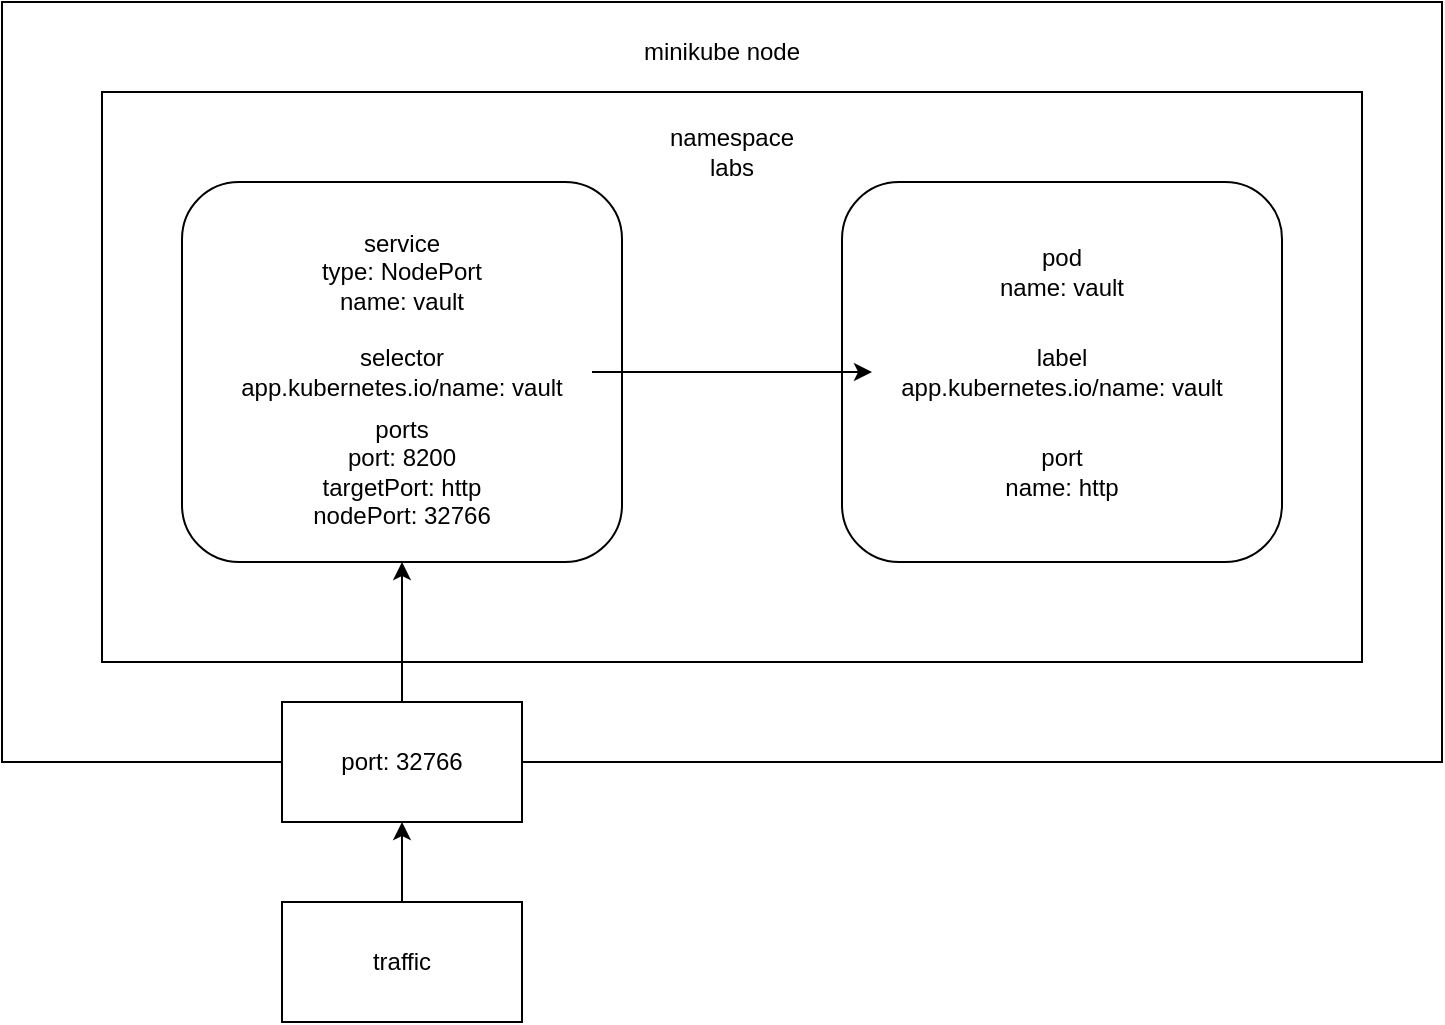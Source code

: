 <mxfile version="22.0.2" type="device">
  <diagram name="Страница — 1" id="Im1ipqhpt82EnKc-YsLn">
    <mxGraphModel dx="906" dy="674" grid="1" gridSize="10" guides="1" tooltips="1" connect="1" arrows="1" fold="1" page="1" pageScale="1" pageWidth="827" pageHeight="1169" math="0" shadow="0">
      <root>
        <mxCell id="0" />
        <mxCell id="1" parent="0" />
        <mxCell id="A7DEZniaGQUI35fXbSPs-15" value="" style="rounded=0;whiteSpace=wrap;html=1;" vertex="1" parent="1">
          <mxGeometry x="40" y="90" width="720" height="380" as="geometry" />
        </mxCell>
        <mxCell id="A7DEZniaGQUI35fXbSPs-2" value="" style="rounded=0;whiteSpace=wrap;html=1;" vertex="1" parent="1">
          <mxGeometry x="90" y="135" width="630" height="285" as="geometry" />
        </mxCell>
        <mxCell id="A7DEZniaGQUI35fXbSPs-3" value="" style="rounded=1;whiteSpace=wrap;html=1;" vertex="1" parent="1">
          <mxGeometry x="460" y="180" width="220" height="190" as="geometry" />
        </mxCell>
        <mxCell id="A7DEZniaGQUI35fXbSPs-4" value="pod&lt;br&gt;name: vault" style="text;html=1;strokeColor=none;fillColor=none;align=center;verticalAlign=middle;whiteSpace=wrap;rounded=0;" vertex="1" parent="1">
          <mxGeometry x="510" y="210" width="120" height="30" as="geometry" />
        </mxCell>
        <mxCell id="A7DEZniaGQUI35fXbSPs-5" value="label&lt;br&gt;app.kubernetes.io/name: vault" style="text;html=1;strokeColor=none;fillColor=none;align=center;verticalAlign=middle;whiteSpace=wrap;rounded=0;" vertex="1" parent="1">
          <mxGeometry x="475" y="260" width="190" height="30" as="geometry" />
        </mxCell>
        <mxCell id="A7DEZniaGQUI35fXbSPs-6" value="port&lt;br&gt;name: http" style="text;html=1;strokeColor=none;fillColor=none;align=center;verticalAlign=middle;whiteSpace=wrap;rounded=0;" vertex="1" parent="1">
          <mxGeometry x="540" y="310" width="60" height="30" as="geometry" />
        </mxCell>
        <mxCell id="A7DEZniaGQUI35fXbSPs-9" value="" style="rounded=1;whiteSpace=wrap;html=1;" vertex="1" parent="1">
          <mxGeometry x="130" y="180" width="220" height="190" as="geometry" />
        </mxCell>
        <mxCell id="A7DEZniaGQUI35fXbSPs-10" value="service&lt;br&gt;type: NodePort&lt;br&gt;name: vault" style="text;html=1;strokeColor=none;fillColor=none;align=center;verticalAlign=middle;whiteSpace=wrap;rounded=0;" vertex="1" parent="1">
          <mxGeometry x="180" y="210" width="120" height="30" as="geometry" />
        </mxCell>
        <mxCell id="A7DEZniaGQUI35fXbSPs-14" style="edgeStyle=orthogonalEdgeStyle;rounded=0;orthogonalLoop=1;jettySize=auto;html=1;exitX=1;exitY=0.5;exitDx=0;exitDy=0;" edge="1" parent="1" source="A7DEZniaGQUI35fXbSPs-11" target="A7DEZniaGQUI35fXbSPs-5">
          <mxGeometry relative="1" as="geometry" />
        </mxCell>
        <mxCell id="A7DEZniaGQUI35fXbSPs-11" value="selector&lt;br&gt;app.kubernetes.io/name: vault" style="text;html=1;strokeColor=none;fillColor=none;align=center;verticalAlign=middle;whiteSpace=wrap;rounded=0;" vertex="1" parent="1">
          <mxGeometry x="145" y="260" width="190" height="30" as="geometry" />
        </mxCell>
        <mxCell id="A7DEZniaGQUI35fXbSPs-12" value="ports&lt;br&gt;port: 8200&lt;br&gt;targetPort: http&lt;br&gt;nodePort: 32766" style="text;html=1;strokeColor=none;fillColor=none;align=center;verticalAlign=middle;whiteSpace=wrap;rounded=0;" vertex="1" parent="1">
          <mxGeometry x="190" y="310" width="100" height="30" as="geometry" />
        </mxCell>
        <mxCell id="A7DEZniaGQUI35fXbSPs-13" value="namespace&lt;br&gt;labs" style="text;html=1;strokeColor=none;fillColor=none;align=center;verticalAlign=middle;whiteSpace=wrap;rounded=0;" vertex="1" parent="1">
          <mxGeometry x="375" y="150" width="60" height="30" as="geometry" />
        </mxCell>
        <mxCell id="A7DEZniaGQUI35fXbSPs-19" style="edgeStyle=orthogonalEdgeStyle;rounded=0;orthogonalLoop=1;jettySize=auto;html=1;exitX=0.5;exitY=0;exitDx=0;exitDy=0;" edge="1" parent="1" source="A7DEZniaGQUI35fXbSPs-16" target="A7DEZniaGQUI35fXbSPs-9">
          <mxGeometry relative="1" as="geometry" />
        </mxCell>
        <mxCell id="A7DEZniaGQUI35fXbSPs-16" value="" style="rounded=0;whiteSpace=wrap;html=1;" vertex="1" parent="1">
          <mxGeometry x="180" y="440" width="120" height="60" as="geometry" />
        </mxCell>
        <mxCell id="A7DEZniaGQUI35fXbSPs-17" value="port: 32766" style="text;html=1;strokeColor=none;fillColor=none;align=center;verticalAlign=middle;whiteSpace=wrap;rounded=0;" vertex="1" parent="1">
          <mxGeometry x="190" y="455" width="100" height="30" as="geometry" />
        </mxCell>
        <mxCell id="A7DEZniaGQUI35fXbSPs-18" value="minikube node" style="text;html=1;strokeColor=none;fillColor=none;align=center;verticalAlign=middle;whiteSpace=wrap;rounded=0;" vertex="1" parent="1">
          <mxGeometry x="345" y="100" width="110" height="30" as="geometry" />
        </mxCell>
        <mxCell id="A7DEZniaGQUI35fXbSPs-21" style="edgeStyle=orthogonalEdgeStyle;rounded=0;orthogonalLoop=1;jettySize=auto;html=1;exitX=0.5;exitY=0;exitDx=0;exitDy=0;entryX=0.5;entryY=1;entryDx=0;entryDy=0;" edge="1" parent="1" source="A7DEZniaGQUI35fXbSPs-20" target="A7DEZniaGQUI35fXbSPs-16">
          <mxGeometry relative="1" as="geometry" />
        </mxCell>
        <mxCell id="A7DEZniaGQUI35fXbSPs-20" value="traffic" style="rounded=0;whiteSpace=wrap;html=1;" vertex="1" parent="1">
          <mxGeometry x="180" y="540" width="120" height="60" as="geometry" />
        </mxCell>
      </root>
    </mxGraphModel>
  </diagram>
</mxfile>
